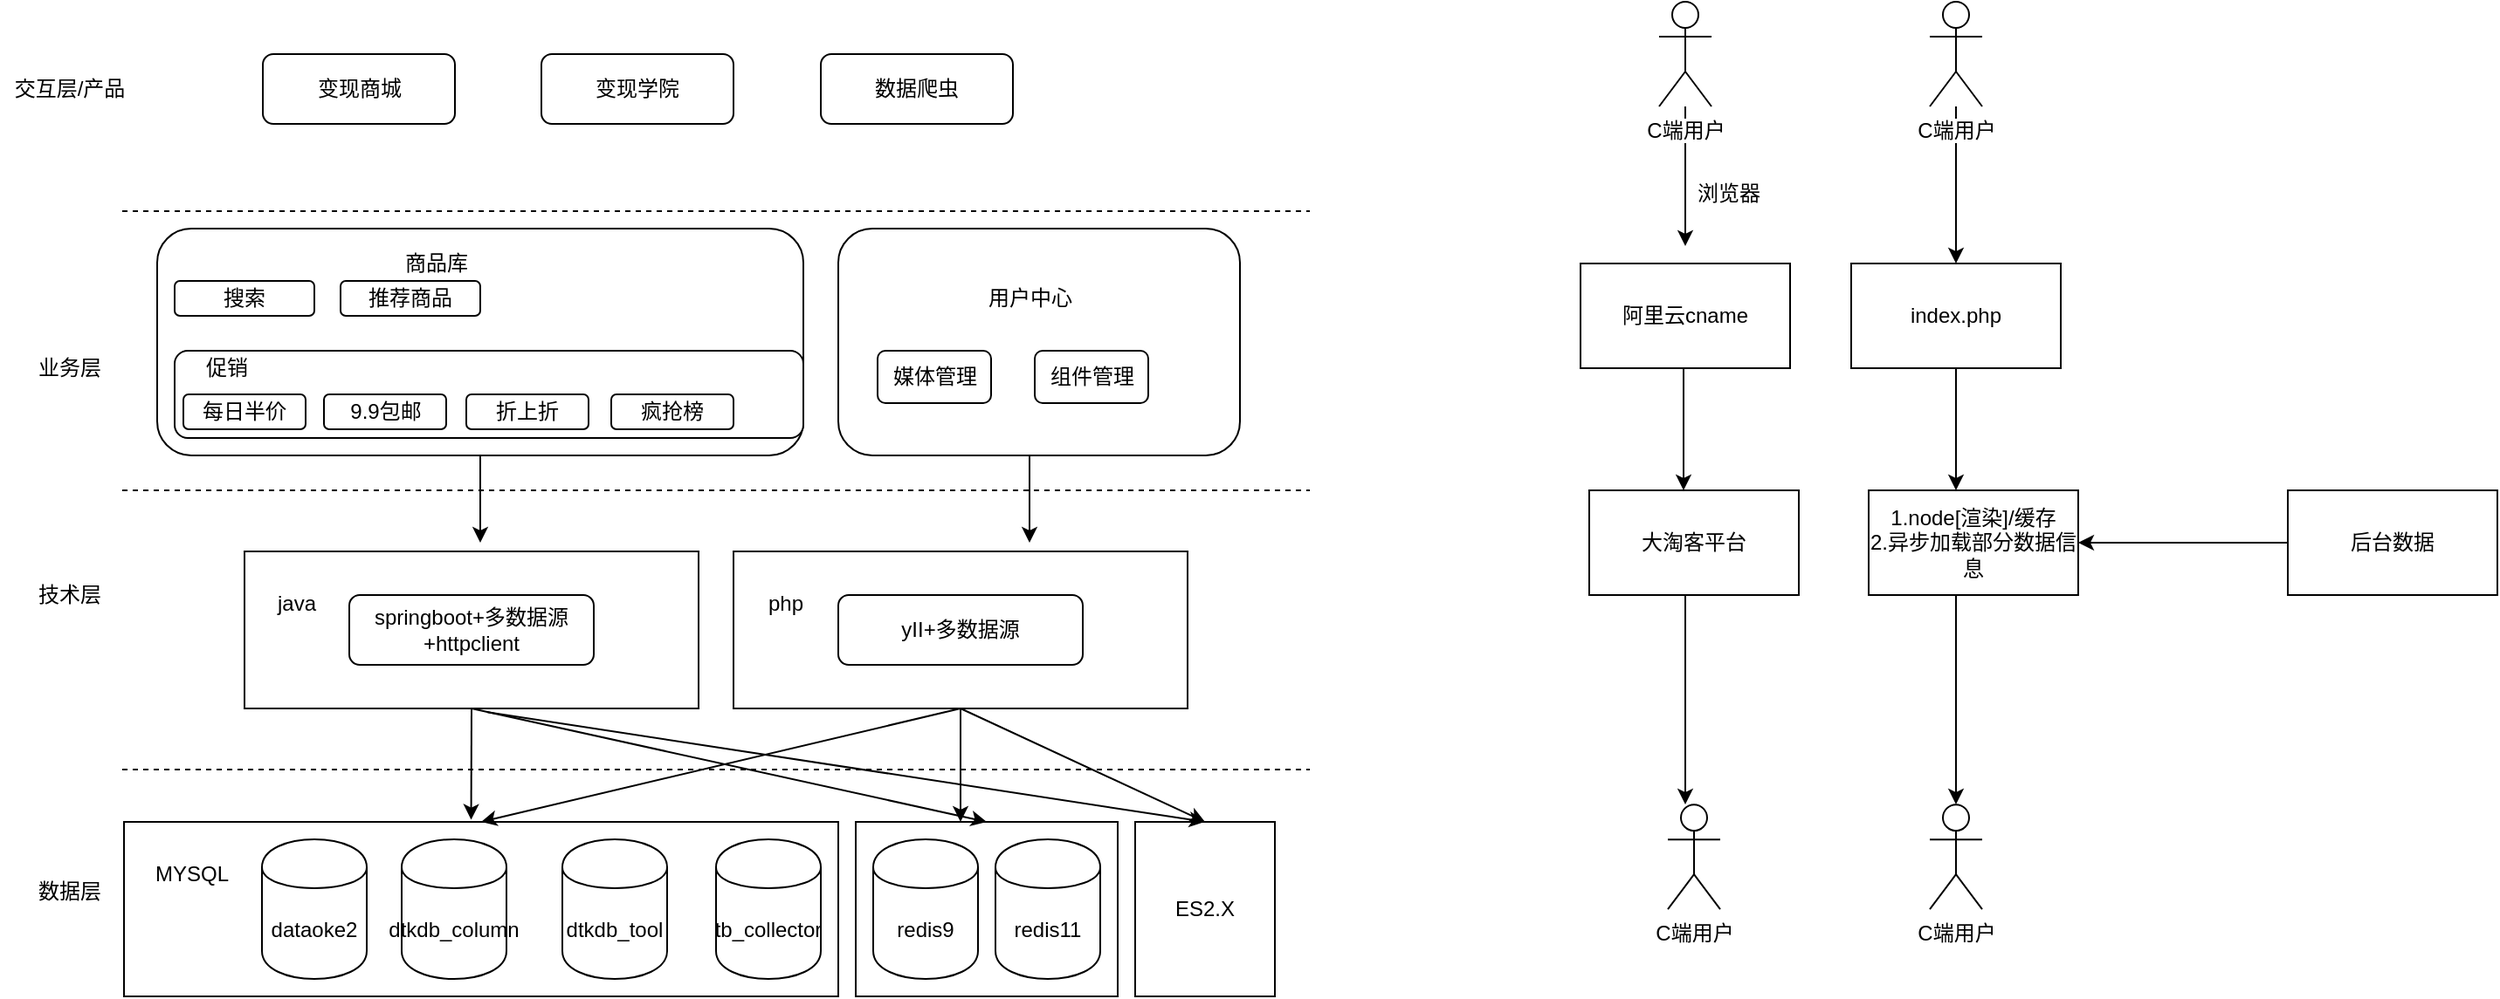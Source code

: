 <mxfile version="11.0.8" type="github"><diagram id="_v9vPl8bkmRnc-huP--U" name="第 1 页"><mxGraphModel dx="1038" dy="550" grid="1" gridSize="10" guides="1" tooltips="1" connect="1" arrows="1" fold="1" page="1" pageScale="1" pageWidth="827" pageHeight="1169" math="0" shadow="0"><root><mxCell id="0"/><mxCell id="1" parent="0"/><mxCell id="0rX34wumKevSuE9-4wh0-14" value="" style="rounded=0;whiteSpace=wrap;html=1;" vertex="1" parent="1"><mxGeometry x="81" y="510" width="409" height="100" as="geometry"/></mxCell><mxCell id="3NmAgZUPKgBlWCw0vPXJ-1" value="" style="endArrow=none;dashed=1;html=1;" parent="1" edge="1"><mxGeometry width="50" height="50" relative="1" as="geometry"><mxPoint x="80" y="320" as="sourcePoint"/><mxPoint x="760" y="320" as="targetPoint"/></mxGeometry></mxCell><mxCell id="3NmAgZUPKgBlWCw0vPXJ-2" value="" style="endArrow=none;dashed=1;html=1;" parent="1" edge="1"><mxGeometry width="50" height="50" relative="1" as="geometry"><mxPoint x="80" y="480" as="sourcePoint"/><mxPoint x="760" y="480" as="targetPoint"/></mxGeometry></mxCell><mxCell id="3NmAgZUPKgBlWCw0vPXJ-3" value="" style="endArrow=none;dashed=1;html=1;" parent="1" edge="1"><mxGeometry width="50" height="50" relative="1" as="geometry"><mxPoint x="80" y="160" as="sourcePoint"/><mxPoint x="760" y="160" as="targetPoint"/></mxGeometry></mxCell><mxCell id="3NmAgZUPKgBlWCw0vPXJ-4" value="dataoke2" style="shape=cylinder;whiteSpace=wrap;html=1;boundedLbl=1;backgroundOutline=1;" parent="1" vertex="1"><mxGeometry x="160" y="520" width="60" height="80" as="geometry"/></mxCell><mxCell id="3NmAgZUPKgBlWCw0vPXJ-5" value="dtkdb_column" style="shape=cylinder;whiteSpace=wrap;html=1;boundedLbl=1;backgroundOutline=1;" parent="1" vertex="1"><mxGeometry x="240" y="520" width="60" height="80" as="geometry"/></mxCell><mxCell id="3NmAgZUPKgBlWCw0vPXJ-6" value="dtkdb_tool" style="shape=cylinder;whiteSpace=wrap;html=1;boundedLbl=1;backgroundOutline=1;" parent="1" vertex="1"><mxGeometry x="332" y="520" width="60" height="80" as="geometry"/></mxCell><mxCell id="3NmAgZUPKgBlWCw0vPXJ-7" value="数据层" style="text;html=1;strokeColor=none;fillColor=none;align=center;verticalAlign=middle;whiteSpace=wrap;rounded=0;" parent="1" vertex="1"><mxGeometry x="30" y="540" width="40" height="20" as="geometry"/></mxCell><mxCell id="3NmAgZUPKgBlWCw0vPXJ-8" value="技术层" style="text;html=1;strokeColor=none;fillColor=none;align=center;verticalAlign=middle;whiteSpace=wrap;rounded=0;" parent="1" vertex="1"><mxGeometry x="30" y="370" width="40" height="20" as="geometry"/></mxCell><mxCell id="3NmAgZUPKgBlWCw0vPXJ-9" value="业务层" style="text;html=1;strokeColor=none;fillColor=none;align=center;verticalAlign=middle;whiteSpace=wrap;rounded=0;" parent="1" vertex="1"><mxGeometry x="30" y="240" width="40" height="20" as="geometry"/></mxCell><mxCell id="3NmAgZUPKgBlWCw0vPXJ-10" value="交互层/产品" style="text;html=1;strokeColor=none;fillColor=none;align=center;verticalAlign=middle;whiteSpace=wrap;rounded=0;" parent="1" vertex="1"><mxGeometry x="10" y="80" width="80" height="20" as="geometry"/></mxCell><mxCell id="0rX34wumKevSuE9-4wh0-1" value="数据爬虫" style="rounded=1;whiteSpace=wrap;html=1;" vertex="1" parent="1"><mxGeometry x="480" y="70" width="110" height="40" as="geometry"/></mxCell><mxCell id="0rX34wumKevSuE9-4wh0-2" value="变现商城" style="rounded=1;whiteSpace=wrap;html=1;" vertex="1" parent="1"><mxGeometry x="160.5" y="70" width="110" height="40" as="geometry"/></mxCell><mxCell id="0rX34wumKevSuE9-4wh0-3" value="" style="rounded=1;whiteSpace=wrap;html=1;" vertex="1" parent="1"><mxGeometry x="490" y="170" width="230" height="130" as="geometry"/></mxCell><mxCell id="0rX34wumKevSuE9-4wh0-5" value="tb_collector" style="shape=cylinder;whiteSpace=wrap;html=1;boundedLbl=1;backgroundOutline=1;" vertex="1" parent="1"><mxGeometry x="420" y="520" width="60" height="80" as="geometry"/></mxCell><mxCell id="0rX34wumKevSuE9-4wh0-7" value="" style="rounded=0;whiteSpace=wrap;html=1;" vertex="1" parent="1"><mxGeometry x="500" y="510" width="150" height="100" as="geometry"/></mxCell><mxCell id="0rX34wumKevSuE9-4wh0-8" value="" style="rounded=0;whiteSpace=wrap;html=1;" vertex="1" parent="1"><mxGeometry x="150" y="355" width="260" height="90" as="geometry"/></mxCell><mxCell id="0rX34wumKevSuE9-4wh0-9" value="springboot+多数据源+httpclient" style="rounded=1;whiteSpace=wrap;html=1;" vertex="1" parent="1"><mxGeometry x="210" y="380" width="140" height="40" as="geometry"/></mxCell><mxCell id="0rX34wumKevSuE9-4wh0-10" value="java" style="text;html=1;strokeColor=none;fillColor=none;align=center;verticalAlign=middle;whiteSpace=wrap;rounded=0;" vertex="1" parent="1"><mxGeometry x="160" y="375" width="40" height="20" as="geometry"/></mxCell><mxCell id="0rX34wumKevSuE9-4wh0-11" value="" style="rounded=0;whiteSpace=wrap;html=1;" vertex="1" parent="1"><mxGeometry x="430" y="355" width="260" height="90" as="geometry"/></mxCell><mxCell id="0rX34wumKevSuE9-4wh0-12" value="php" style="text;html=1;strokeColor=none;fillColor=none;align=center;verticalAlign=middle;whiteSpace=wrap;rounded=0;" vertex="1" parent="1"><mxGeometry x="440" y="375" width="40" height="20" as="geometry"/></mxCell><mxCell id="0rX34wumKevSuE9-4wh0-13" value="yII+多数据源" style="rounded=1;whiteSpace=wrap;html=1;" vertex="1" parent="1"><mxGeometry x="490" y="380" width="140" height="40" as="geometry"/></mxCell><mxCell id="0rX34wumKevSuE9-4wh0-15" value="redis9" style="shape=cylinder;whiteSpace=wrap;html=1;boundedLbl=1;backgroundOutline=1;" vertex="1" parent="1"><mxGeometry x="510" y="520" width="60" height="80" as="geometry"/></mxCell><mxCell id="0rX34wumKevSuE9-4wh0-16" value="redis11" style="shape=cylinder;whiteSpace=wrap;html=1;boundedLbl=1;backgroundOutline=1;" vertex="1" parent="1"><mxGeometry x="580" y="520" width="60" height="80" as="geometry"/></mxCell><mxCell id="0rX34wumKevSuE9-4wh0-17" value="MYSQL" style="text;html=1;strokeColor=none;fillColor=none;align=center;verticalAlign=middle;whiteSpace=wrap;rounded=0;" vertex="1" parent="1"><mxGeometry x="100" y="530" width="40" height="20" as="geometry"/></mxCell><mxCell id="0rX34wumKevSuE9-4wh0-18" value="" style="rounded=1;whiteSpace=wrap;html=1;labelPosition=center;verticalLabelPosition=middle;align=center;verticalAlign=middle;" vertex="1" parent="1"><mxGeometry x="100" y="170" width="370" height="130" as="geometry"/></mxCell><mxCell id="0rX34wumKevSuE9-4wh0-21" value="ES2.X" style="rounded=0;whiteSpace=wrap;html=1;" vertex="1" parent="1"><mxGeometry x="660" y="510" width="80" height="100" as="geometry"/></mxCell><mxCell id="0rX34wumKevSuE9-4wh0-22" value="" style="endArrow=classic;html=1;exitX=0.5;exitY=1;exitDx=0;exitDy=0;entryX=0.486;entryY=-0.012;entryDx=0;entryDy=0;entryPerimeter=0;" edge="1" parent="1" source="0rX34wumKevSuE9-4wh0-8" target="0rX34wumKevSuE9-4wh0-14"><mxGeometry width="50" height="50" relative="1" as="geometry"><mxPoint x="170" y="460" as="sourcePoint"/><mxPoint x="165" y="640" as="targetPoint"/></mxGeometry></mxCell><mxCell id="0rX34wumKevSuE9-4wh0-23" value="" style="endArrow=classic;html=1;exitX=0.5;exitY=1;exitDx=0;exitDy=0;entryX=0.5;entryY=0;entryDx=0;entryDy=0;" edge="1" parent="1" source="0rX34wumKevSuE9-4wh0-8" target="0rX34wumKevSuE9-4wh0-7"><mxGeometry width="50" height="50" relative="1" as="geometry"><mxPoint x="290" y="455" as="sourcePoint"/><mxPoint x="289.774" y="518.8" as="targetPoint"/></mxGeometry></mxCell><mxCell id="0rX34wumKevSuE9-4wh0-24" value="" style="endArrow=classic;html=1;entryX=0.5;entryY=0;entryDx=0;entryDy=0;exitX=0.535;exitY=1.024;exitDx=0;exitDy=0;exitPerimeter=0;" edge="1" parent="1" source="0rX34wumKevSuE9-4wh0-8" target="0rX34wumKevSuE9-4wh0-21"><mxGeometry width="50" height="50" relative="1" as="geometry"><mxPoint x="280" y="450" as="sourcePoint"/><mxPoint x="289.774" y="518.8" as="targetPoint"/></mxGeometry></mxCell><mxCell id="0rX34wumKevSuE9-4wh0-25" value="" style="endArrow=classic;html=1;exitX=0.5;exitY=1;exitDx=0;exitDy=0;entryX=0.5;entryY=0;entryDx=0;entryDy=0;" edge="1" parent="1" source="0rX34wumKevSuE9-4wh0-11" target="0rX34wumKevSuE9-4wh0-14"><mxGeometry width="50" height="50" relative="1" as="geometry"><mxPoint x="290" y="455" as="sourcePoint"/><mxPoint x="289.774" y="518.8" as="targetPoint"/></mxGeometry></mxCell><mxCell id="0rX34wumKevSuE9-4wh0-26" value="" style="endArrow=classic;html=1;exitX=0.5;exitY=1;exitDx=0;exitDy=0;" edge="1" parent="1" source="0rX34wumKevSuE9-4wh0-11"><mxGeometry width="50" height="50" relative="1" as="geometry"><mxPoint x="560" y="450" as="sourcePoint"/><mxPoint x="560" y="510" as="targetPoint"/></mxGeometry></mxCell><mxCell id="0rX34wumKevSuE9-4wh0-27" value="" style="endArrow=classic;html=1;exitX=0.5;exitY=1;exitDx=0;exitDy=0;entryX=0.5;entryY=0;entryDx=0;entryDy=0;" edge="1" parent="1" source="0rX34wumKevSuE9-4wh0-11" target="0rX34wumKevSuE9-4wh0-21"><mxGeometry width="50" height="50" relative="1" as="geometry"><mxPoint x="570" y="455" as="sourcePoint"/><mxPoint x="570" y="520" as="targetPoint"/></mxGeometry></mxCell><mxCell id="0rX34wumKevSuE9-4wh0-30" value="商品库" style="text;html=1;strokeColor=none;fillColor=none;align=center;verticalAlign=middle;whiteSpace=wrap;rounded=0;" vertex="1" parent="1"><mxGeometry x="240" y="180" width="40" height="20" as="geometry"/></mxCell><mxCell id="0rX34wumKevSuE9-4wh0-33" value="用户中心" style="text;html=1;strokeColor=none;fillColor=none;align=center;verticalAlign=middle;whiteSpace=wrap;rounded=0;" vertex="1" parent="1"><mxGeometry x="570" y="200" width="60" height="20" as="geometry"/></mxCell><mxCell id="0rX34wumKevSuE9-4wh0-34" value="媒体管理" style="rounded=1;whiteSpace=wrap;html=1;" vertex="1" parent="1"><mxGeometry x="512.5" y="240" width="65" height="30" as="geometry"/></mxCell><mxCell id="0rX34wumKevSuE9-4wh0-35" value="组件管理" style="rounded=1;whiteSpace=wrap;html=1;" vertex="1" parent="1"><mxGeometry x="602.5" y="240" width="65" height="30" as="geometry"/></mxCell><mxCell id="0rX34wumKevSuE9-4wh0-36" value="变现学院" style="rounded=1;whiteSpace=wrap;html=1;" vertex="1" parent="1"><mxGeometry x="320" y="70" width="110" height="40" as="geometry"/></mxCell><mxCell id="0rX34wumKevSuE9-4wh0-37" value="搜索" style="rounded=1;whiteSpace=wrap;html=1;" vertex="1" parent="1"><mxGeometry x="110" y="200" width="80" height="20" as="geometry"/></mxCell><mxCell id="0rX34wumKevSuE9-4wh0-38" value="" style="rounded=1;whiteSpace=wrap;html=1;" vertex="1" parent="1"><mxGeometry x="110" y="240" width="360" height="50" as="geometry"/></mxCell><mxCell id="0rX34wumKevSuE9-4wh0-39" value="促销" style="text;html=1;strokeColor=none;fillColor=none;align=center;verticalAlign=middle;whiteSpace=wrap;rounded=0;" vertex="1" parent="1"><mxGeometry x="120" y="240" width="40" height="20" as="geometry"/></mxCell><mxCell id="0rX34wumKevSuE9-4wh0-40" value="每日半价" style="rounded=1;whiteSpace=wrap;html=1;" vertex="1" parent="1"><mxGeometry x="115" y="265" width="70" height="20" as="geometry"/></mxCell><mxCell id="0rX34wumKevSuE9-4wh0-41" value="9.9包邮" style="rounded=1;whiteSpace=wrap;html=1;" vertex="1" parent="1"><mxGeometry x="195.5" y="265" width="70" height="20" as="geometry"/></mxCell><mxCell id="0rX34wumKevSuE9-4wh0-42" value="折上折" style="rounded=1;whiteSpace=wrap;html=1;" vertex="1" parent="1"><mxGeometry x="277" y="265" width="70" height="20" as="geometry"/></mxCell><mxCell id="0rX34wumKevSuE9-4wh0-43" value="疯抢榜" style="rounded=1;whiteSpace=wrap;html=1;" vertex="1" parent="1"><mxGeometry x="360" y="265" width="70" height="20" as="geometry"/></mxCell><mxCell id="0rX34wumKevSuE9-4wh0-44" value="推荐商品" style="rounded=1;whiteSpace=wrap;html=1;" vertex="1" parent="1"><mxGeometry x="205" y="200" width="80" height="20" as="geometry"/></mxCell><mxCell id="0rX34wumKevSuE9-4wh0-54" value="" style="edgeStyle=orthogonalEdgeStyle;rounded=0;orthogonalLoop=1;jettySize=auto;html=1;" edge="1" parent="1" source="0rX34wumKevSuE9-4wh0-47"><mxGeometry relative="1" as="geometry"><mxPoint x="975" y="180" as="targetPoint"/></mxGeometry></mxCell><mxCell id="0rX34wumKevSuE9-4wh0-47" value="C端用户" style="shape=umlActor;verticalLabelPosition=bottom;labelBackgroundColor=#ffffff;verticalAlign=top;html=1;outlineConnect=0;" vertex="1" parent="1"><mxGeometry x="960" y="40" width="30" height="60" as="geometry"/></mxCell><mxCell id="0rX34wumKevSuE9-4wh0-52" value="阿里云cname" style="rounded=0;whiteSpace=wrap;html=1;" vertex="1" parent="1"><mxGeometry x="915" y="190" width="120" height="60" as="geometry"/></mxCell><mxCell id="0rX34wumKevSuE9-4wh0-55" value="浏览器" style="text;html=1;strokeColor=none;fillColor=none;align=center;verticalAlign=middle;whiteSpace=wrap;rounded=0;" vertex="1" parent="1"><mxGeometry x="980" y="140" width="40" height="20" as="geometry"/></mxCell><mxCell id="0rX34wumKevSuE9-4wh0-56" value="大淘客平台" style="rounded=0;whiteSpace=wrap;html=1;" vertex="1" parent="1"><mxGeometry x="920" y="320" width="120" height="60" as="geometry"/></mxCell><mxCell id="0rX34wumKevSuE9-4wh0-57" value="" style="edgeStyle=orthogonalEdgeStyle;rounded=0;orthogonalLoop=1;jettySize=auto;html=1;" edge="1" parent="1"><mxGeometry relative="1" as="geometry"><mxPoint x="974" y="250" as="sourcePoint"/><mxPoint x="974" y="320" as="targetPoint"/></mxGeometry></mxCell><mxCell id="0rX34wumKevSuE9-4wh0-58" value="index.php&lt;br&gt;" style="rounded=0;whiteSpace=wrap;html=1;" vertex="1" parent="1"><mxGeometry x="1070" y="190" width="120" height="60" as="geometry"/></mxCell><mxCell id="0rX34wumKevSuE9-4wh0-59" value="" style="edgeStyle=orthogonalEdgeStyle;rounded=0;orthogonalLoop=1;jettySize=auto;html=1;" edge="1" parent="1" source="0rX34wumKevSuE9-4wh0-60"><mxGeometry relative="1" as="geometry"><mxPoint x="1130" y="190" as="targetPoint"/></mxGeometry></mxCell><mxCell id="0rX34wumKevSuE9-4wh0-60" value="C端用户" style="shape=umlActor;verticalLabelPosition=bottom;labelBackgroundColor=#ffffff;verticalAlign=top;html=1;outlineConnect=0;" vertex="1" parent="1"><mxGeometry x="1115" y="40" width="30" height="60" as="geometry"/></mxCell><mxCell id="0rX34wumKevSuE9-4wh0-61" value="1.node[渲染]/缓存&lt;br&gt;2.异步加载部分数据信息" style="rounded=0;whiteSpace=wrap;html=1;" vertex="1" parent="1"><mxGeometry x="1080" y="320" width="120" height="60" as="geometry"/></mxCell><mxCell id="0rX34wumKevSuE9-4wh0-62" value="后台数据" style="rounded=0;whiteSpace=wrap;html=1;" vertex="1" parent="1"><mxGeometry x="1320" y="320" width="120" height="60" as="geometry"/></mxCell><mxCell id="0rX34wumKevSuE9-4wh0-64" value="" style="edgeStyle=orthogonalEdgeStyle;rounded=0;orthogonalLoop=1;jettySize=auto;html=1;entryX=1;entryY=0.5;entryDx=0;entryDy=0;exitX=0;exitY=0.5;exitDx=0;exitDy=0;" edge="1" parent="1" source="0rX34wumKevSuE9-4wh0-62" target="0rX34wumKevSuE9-4wh0-61"><mxGeometry relative="1" as="geometry"><mxPoint x="1280" y="435" as="targetPoint"/><mxPoint x="1280" y="345" as="sourcePoint"/></mxGeometry></mxCell><mxCell id="0rX34wumKevSuE9-4wh0-65" value="" style="edgeStyle=orthogonalEdgeStyle;rounded=0;orthogonalLoop=1;jettySize=auto;html=1;" edge="1" parent="1"><mxGeometry relative="1" as="geometry"><mxPoint x="1130" y="250" as="sourcePoint"/><mxPoint x="1130" y="320" as="targetPoint"/><Array as="points"><mxPoint x="1130" y="280"/><mxPoint x="1130" y="280"/></Array></mxGeometry></mxCell><mxCell id="0rX34wumKevSuE9-4wh0-66" value="" style="edgeStyle=orthogonalEdgeStyle;rounded=0;orthogonalLoop=1;jettySize=auto;html=1;" edge="1" parent="1"><mxGeometry relative="1" as="geometry"><mxPoint x="975" y="380" as="sourcePoint"/><mxPoint x="975" y="500" as="targetPoint"/></mxGeometry></mxCell><mxCell id="0rX34wumKevSuE9-4wh0-67" value="" style="edgeStyle=orthogonalEdgeStyle;rounded=0;orthogonalLoop=1;jettySize=auto;html=1;" edge="1" parent="1"><mxGeometry relative="1" as="geometry"><mxPoint x="1130" y="380" as="sourcePoint"/><mxPoint x="1130" y="500" as="targetPoint"/></mxGeometry></mxCell><mxCell id="0rX34wumKevSuE9-4wh0-68" value="" style="endArrow=classic;html=1;exitX=0.5;exitY=1;exitDx=0;exitDy=0;" edge="1" parent="1" source="0rX34wumKevSuE9-4wh0-18"><mxGeometry width="50" height="50" relative="1" as="geometry"><mxPoint x="30" y="380" as="sourcePoint"/><mxPoint x="285" y="350" as="targetPoint"/></mxGeometry></mxCell><mxCell id="0rX34wumKevSuE9-4wh0-69" value="" style="endArrow=classic;html=1;exitX=0.5;exitY=1;exitDx=0;exitDy=0;" edge="1" parent="1"><mxGeometry width="50" height="50" relative="1" as="geometry"><mxPoint x="599.5" y="300" as="sourcePoint"/><mxPoint x="599.5" y="350" as="targetPoint"/></mxGeometry></mxCell><mxCell id="0rX34wumKevSuE9-4wh0-71" value="C端用户" style="shape=umlActor;verticalLabelPosition=bottom;labelBackgroundColor=#ffffff;verticalAlign=top;html=1;outlineConnect=0;" vertex="1" parent="1"><mxGeometry x="965" y="500.1" width="30" height="60" as="geometry"/></mxCell><mxCell id="0rX34wumKevSuE9-4wh0-72" value="C端用户" style="shape=umlActor;verticalLabelPosition=bottom;labelBackgroundColor=#ffffff;verticalAlign=top;html=1;outlineConnect=0;" vertex="1" parent="1"><mxGeometry x="1115" y="500.1" width="30" height="60" as="geometry"/></mxCell></root></mxGraphModel></diagram></mxfile>